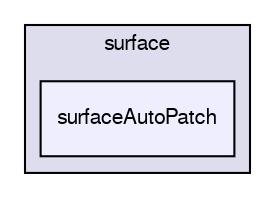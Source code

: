 digraph "applications/utilities/surface/surfaceAutoPatch" {
  bgcolor=transparent;
  compound=true
  node [ fontsize="10", fontname="FreeSans"];
  edge [ labelfontsize="10", labelfontname="FreeSans"];
  subgraph clusterdir_f17de662d5fa06afbf0442aecb6ca0a0 {
    graph [ bgcolor="#ddddee", pencolor="black", label="surface" fontname="FreeSans", fontsize="10", URL="dir_f17de662d5fa06afbf0442aecb6ca0a0.html"]
  dir_ad8ad5fde7305a1532d04a8becc3b46f [shape=box, label="surfaceAutoPatch", style="filled", fillcolor="#eeeeff", pencolor="black", URL="dir_ad8ad5fde7305a1532d04a8becc3b46f.html"];
  }
}
